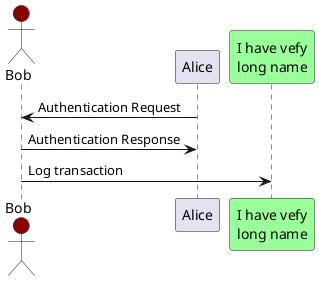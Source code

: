 @startuml
actor Bob #DarkRed

participant Alice
participant "I have vefy\nlong name" as L #99FF99

Alice->Bob: Authentication Request
Bob->Alice: Authentication Response
Bob->L: Log transaction
@enduml